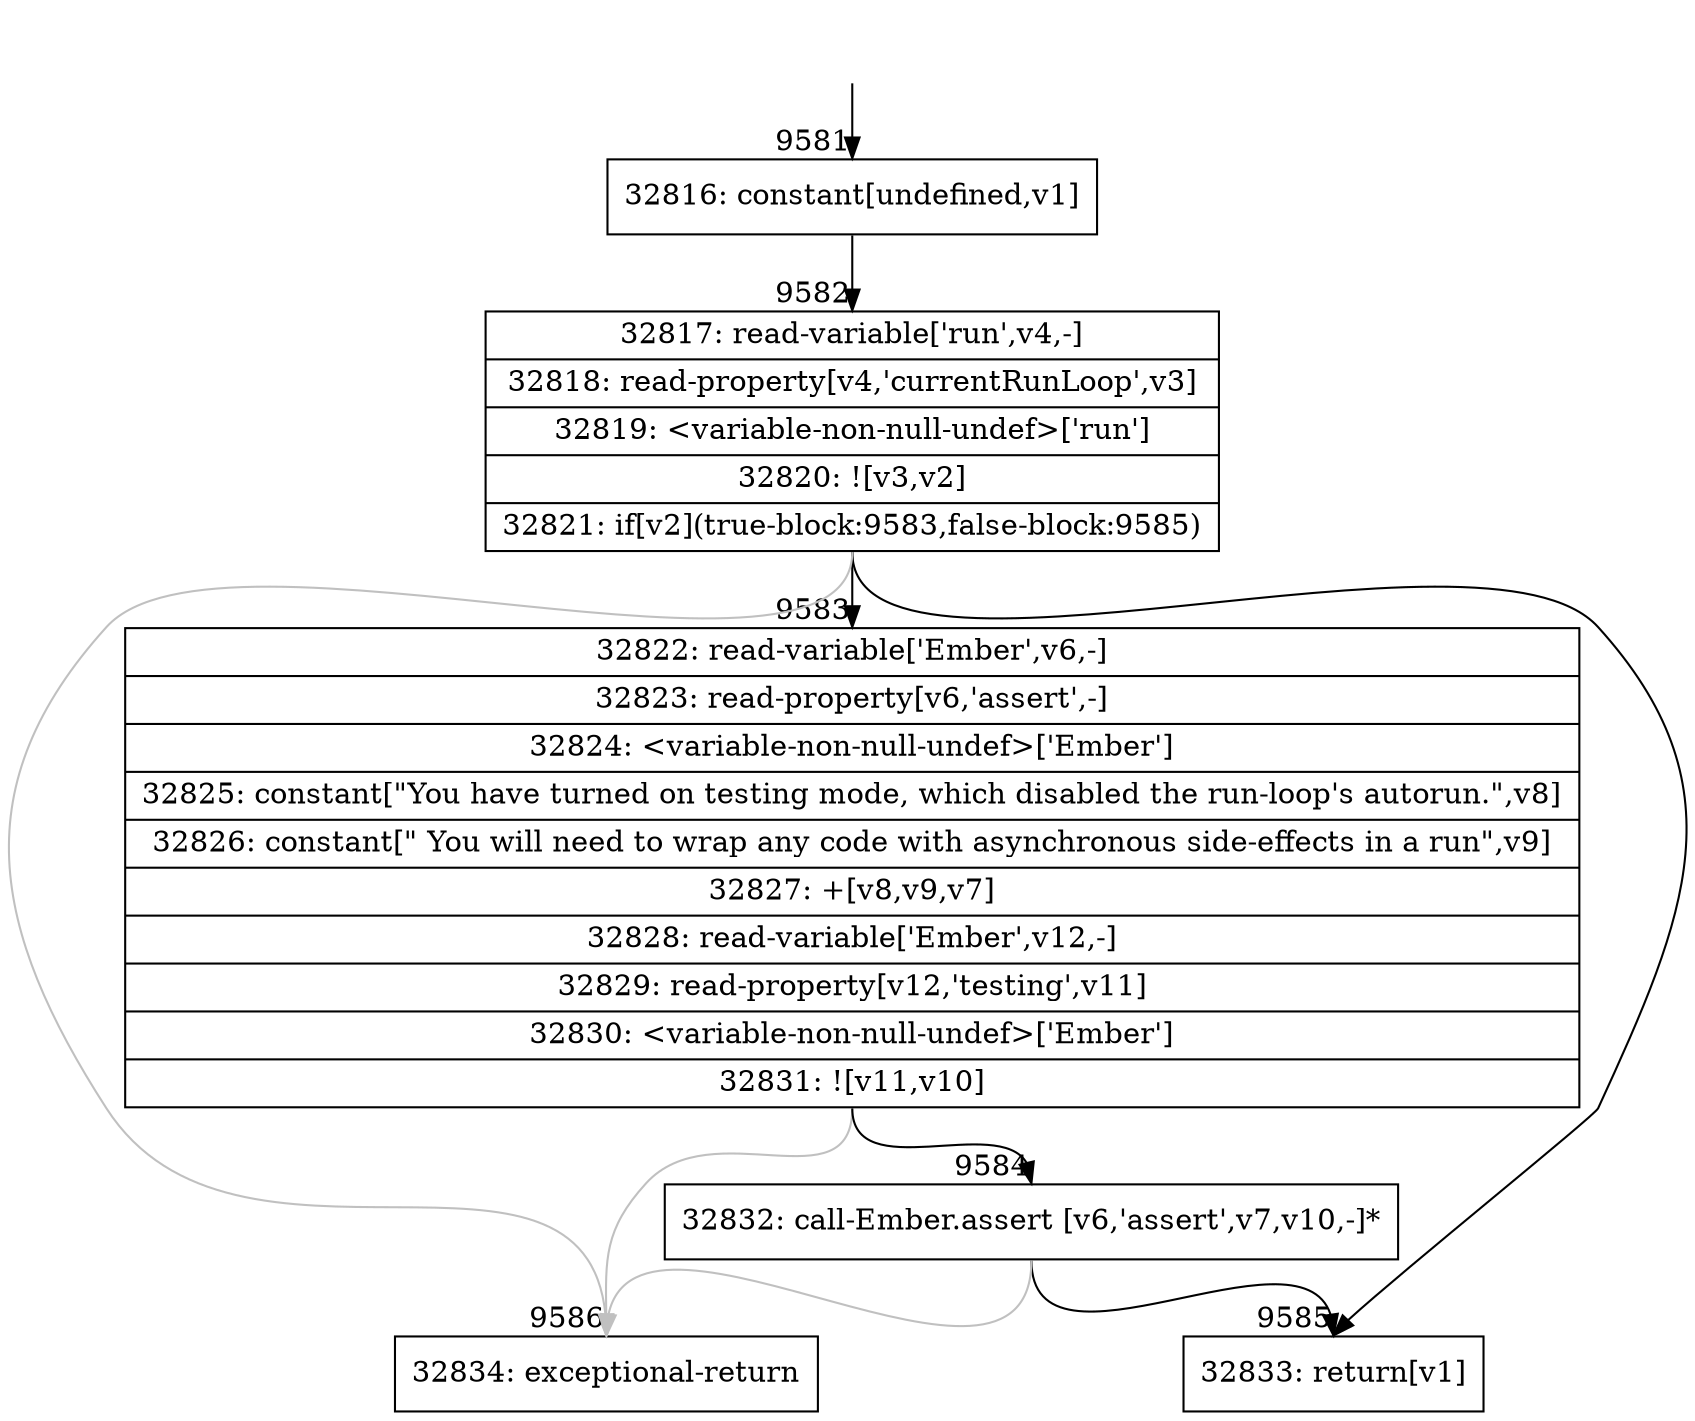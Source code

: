 digraph {
rankdir="TD"
BB_entry810[shape=none,label=""];
BB_entry810 -> BB9581 [tailport=s, headport=n, headlabel="    9581"]
BB9581 [shape=record label="{32816: constant[undefined,v1]}" ] 
BB9581 -> BB9582 [tailport=s, headport=n, headlabel="      9582"]
BB9582 [shape=record label="{32817: read-variable['run',v4,-]|32818: read-property[v4,'currentRunLoop',v3]|32819: \<variable-non-null-undef\>['run']|32820: ![v3,v2]|32821: if[v2](true-block:9583,false-block:9585)}" ] 
BB9582 -> BB9583 [tailport=s, headport=n, headlabel="      9583"]
BB9582 -> BB9585 [tailport=s, headport=n, headlabel="      9585"]
BB9582 -> BB9586 [tailport=s, headport=n, color=gray, headlabel="      9586"]
BB9583 [shape=record label="{32822: read-variable['Ember',v6,-]|32823: read-property[v6,'assert',-]|32824: \<variable-non-null-undef\>['Ember']|32825: constant[\"You have turned on testing mode, which disabled the run-loop's autorun.\",v8]|32826: constant[\" You will need to wrap any code with asynchronous side-effects in a run\",v9]|32827: +[v8,v9,v7]|32828: read-variable['Ember',v12,-]|32829: read-property[v12,'testing',v11]|32830: \<variable-non-null-undef\>['Ember']|32831: ![v11,v10]}" ] 
BB9583 -> BB9584 [tailport=s, headport=n, headlabel="      9584"]
BB9583 -> BB9586 [tailport=s, headport=n, color=gray]
BB9584 [shape=record label="{32832: call-Ember.assert [v6,'assert',v7,v10,-]*}" ] 
BB9584 -> BB9585 [tailport=s, headport=n]
BB9584 -> BB9586 [tailport=s, headport=n, color=gray]
BB9585 [shape=record label="{32833: return[v1]}" ] 
BB9586 [shape=record label="{32834: exceptional-return}" ] 
//#$~ 17281
}
